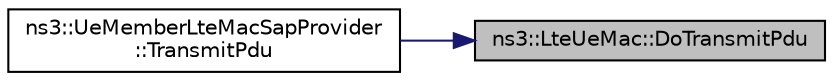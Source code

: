digraph "ns3::LteUeMac::DoTransmitPdu"
{
 // LATEX_PDF_SIZE
  edge [fontname="Helvetica",fontsize="10",labelfontname="Helvetica",labelfontsize="10"];
  node [fontname="Helvetica",fontsize="10",shape=record];
  rankdir="RL";
  Node1 [label="ns3::LteUeMac::DoTransmitPdu",height=0.2,width=0.4,color="black", fillcolor="grey75", style="filled", fontcolor="black",tooltip="Transmit PDU function."];
  Node1 -> Node2 [dir="back",color="midnightblue",fontsize="10",style="solid",fontname="Helvetica"];
  Node2 [label="ns3::UeMemberLteMacSapProvider\l::TransmitPdu",height=0.2,width=0.4,color="black", fillcolor="white", style="filled",URL="$classns3_1_1_ue_member_lte_mac_sap_provider.html#aae23ffc374a8fb6ffc493a7138ee8d90",tooltip="send an RLC PDU to the MAC for transmission."];
}
